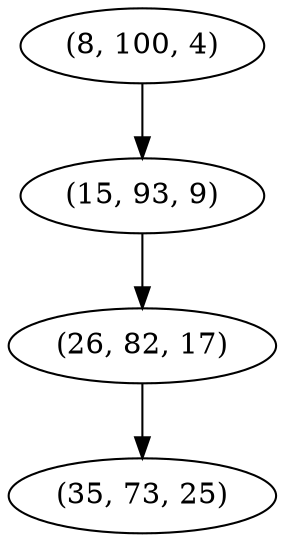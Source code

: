 digraph tree {
    "(8, 100, 4)";
    "(15, 93, 9)";
    "(26, 82, 17)";
    "(35, 73, 25)";
    "(8, 100, 4)" -> "(15, 93, 9)";
    "(15, 93, 9)" -> "(26, 82, 17)";
    "(26, 82, 17)" -> "(35, 73, 25)";
}
